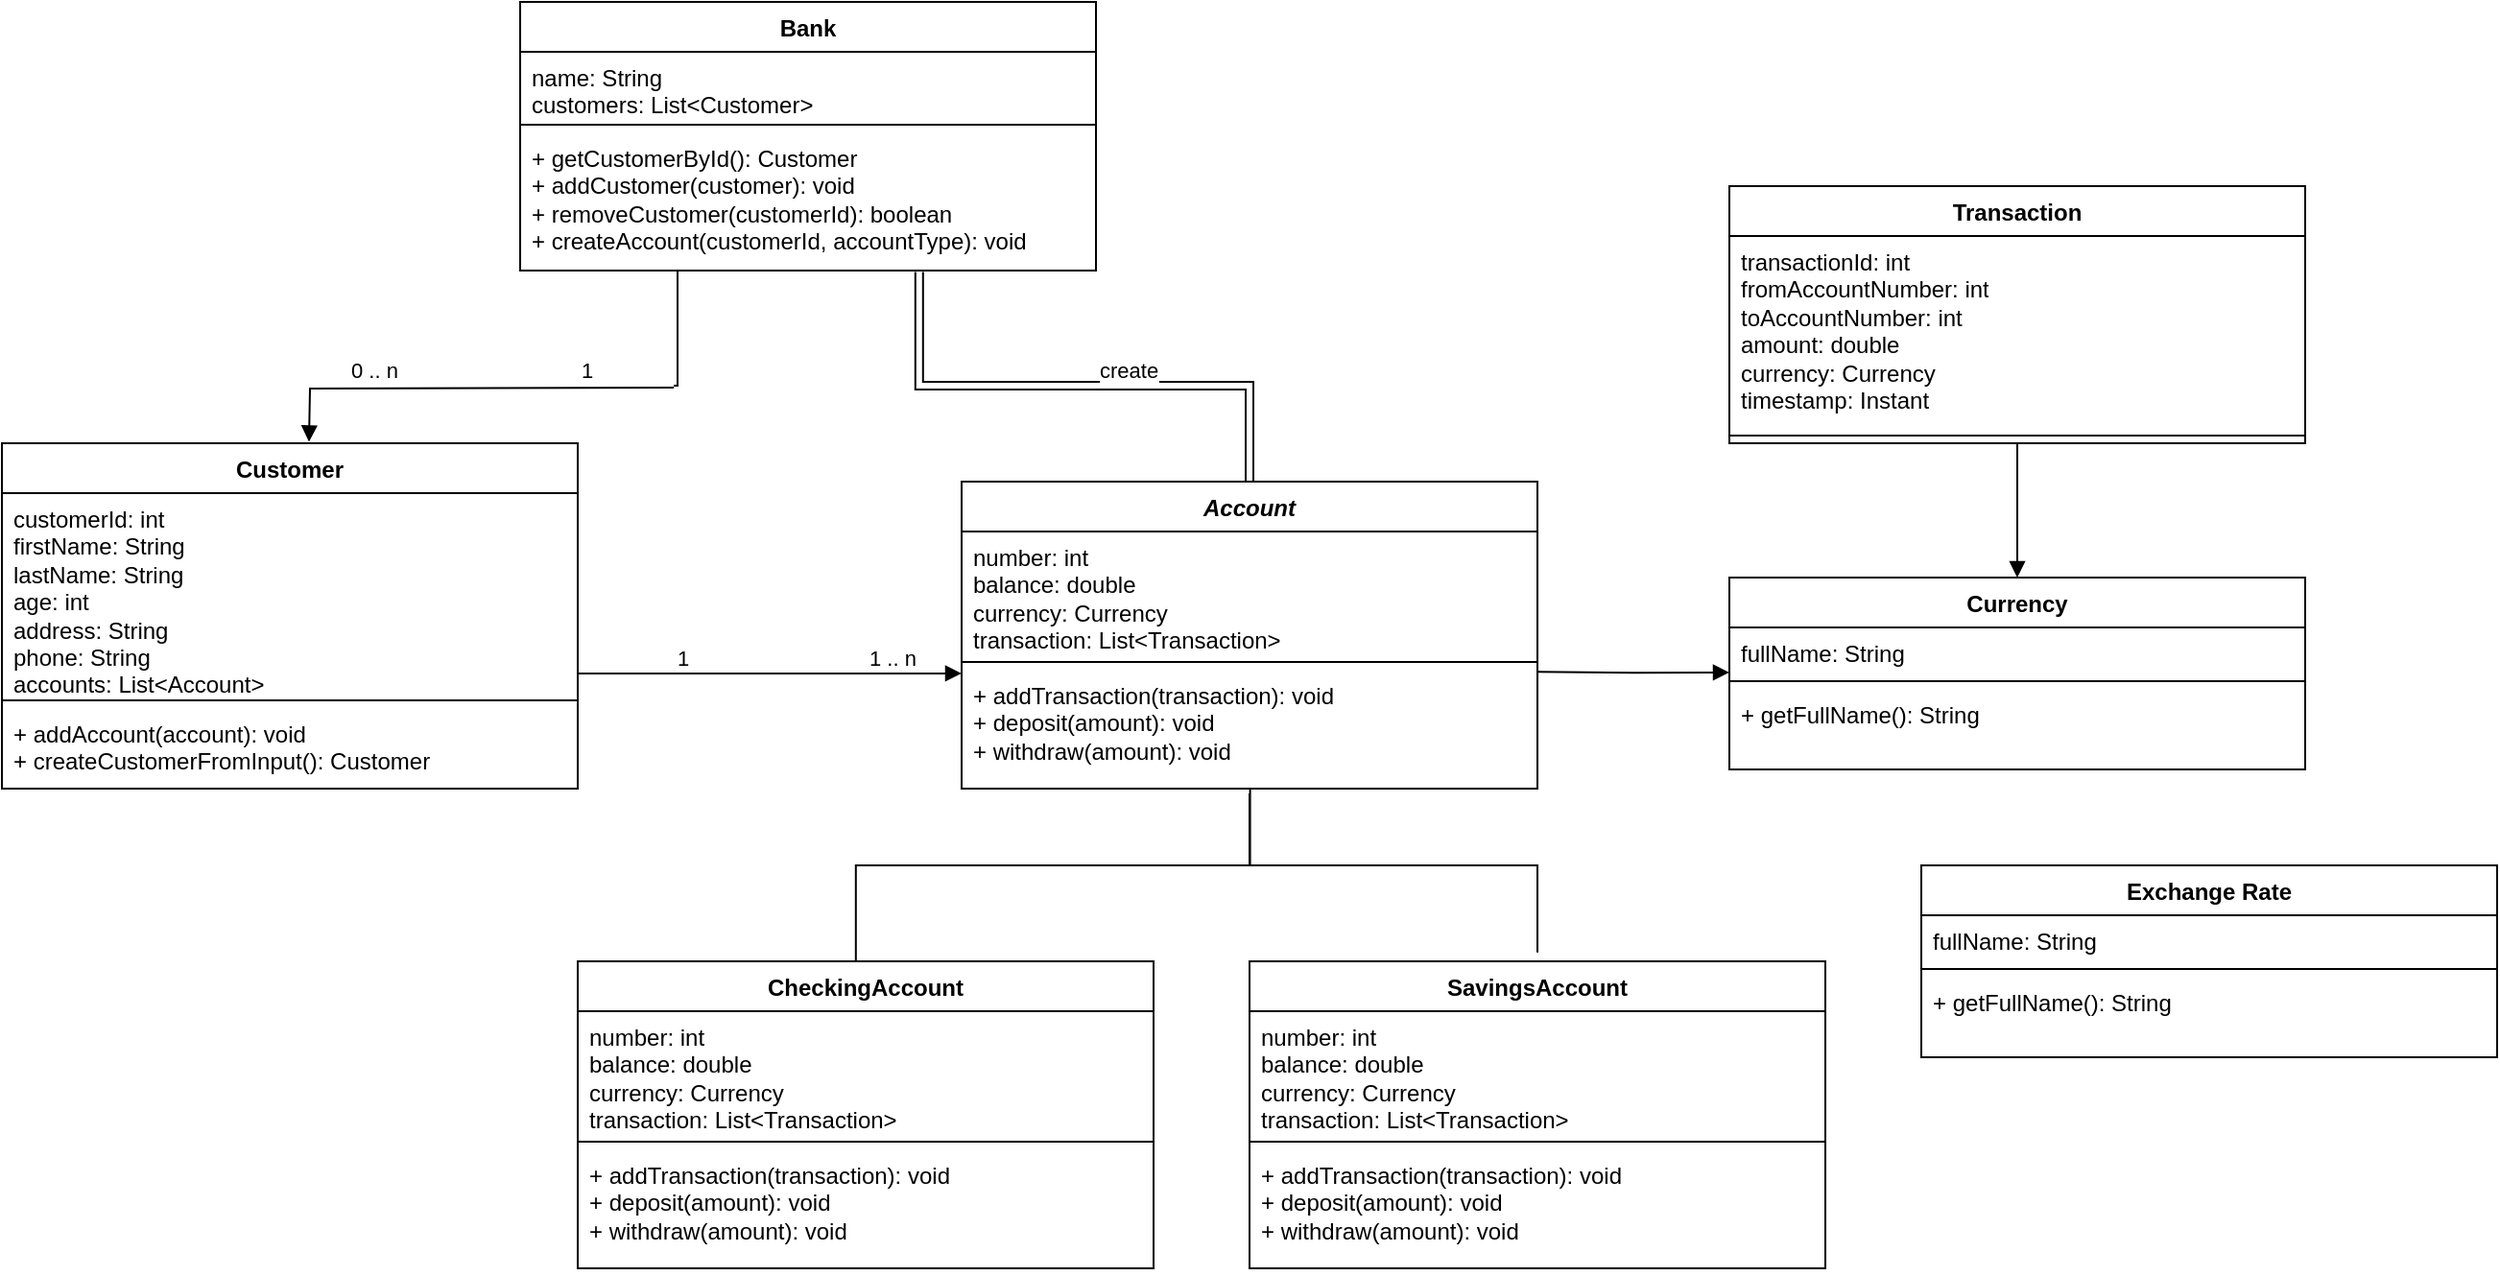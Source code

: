 <mxfile version="21.7.5" type="device">
  <diagram name="Page-1" id="c_7bYzpcDiTVBP_YZ2Dy">
    <mxGraphModel dx="1434" dy="788" grid="1" gridSize="50" guides="1" tooltips="1" connect="1" arrows="1" fold="1" page="1" pageScale="1" pageWidth="1200" pageHeight="1920" background="#FFFFFF" math="0" shadow="0">
      <root>
        <mxCell id="0" />
        <mxCell id="1" parent="0" />
        <mxCell id="U2halT7WsD8vEZK7Lfxs-25" style="edgeStyle=orthogonalEdgeStyle;rounded=0;orthogonalLoop=1;jettySize=auto;html=1;strokeColor=none;" edge="1" parent="1">
          <mxGeometry relative="1" as="geometry">
            <mxPoint x="520" y="250" as="targetPoint" />
            <mxPoint x="520" y="190" as="sourcePoint" />
            <Array as="points">
              <mxPoint x="520" y="200" />
              <mxPoint x="520" y="200" />
            </Array>
          </mxGeometry>
        </mxCell>
        <object label="Bank" customers="List&lt;Customer&gt;" id="U2halT7WsD8vEZK7Lfxs-1">
          <mxCell style="swimlane;fontStyle=1;align=center;verticalAlign=top;childLayout=stackLayout;horizontal=1;startSize=26;horizontalStack=0;resizeParent=1;resizeParentMax=0;resizeLast=0;collapsible=1;marginBottom=0;whiteSpace=wrap;html=1;" vertex="1" parent="1">
            <mxGeometry x="370" y="50" width="300" height="140" as="geometry" />
          </mxCell>
        </object>
        <mxCell id="U2halT7WsD8vEZK7Lfxs-2" value="name: String&lt;br&gt;customers: List&amp;lt;Customer&amp;gt;&lt;br&gt;" style="text;strokeColor=none;fillColor=none;align=left;verticalAlign=top;spacingLeft=4;spacingRight=4;overflow=hidden;rotatable=0;points=[[0,0.5],[1,0.5]];portConstraint=eastwest;whiteSpace=wrap;html=1;" vertex="1" parent="U2halT7WsD8vEZK7Lfxs-1">
          <mxGeometry y="26" width="300" height="34" as="geometry" />
        </mxCell>
        <mxCell id="U2halT7WsD8vEZK7Lfxs-3" value="" style="line;strokeWidth=1;fillColor=none;align=left;verticalAlign=middle;spacingTop=-1;spacingLeft=3;spacingRight=3;rotatable=0;labelPosition=right;points=[];portConstraint=eastwest;strokeColor=inherit;" vertex="1" parent="U2halT7WsD8vEZK7Lfxs-1">
          <mxGeometry y="60" width="300" height="8" as="geometry" />
        </mxCell>
        <mxCell id="U2halT7WsD8vEZK7Lfxs-4" value="+ getCustomerById(): Customer&lt;br&gt;+ addCustomer(customer): void&lt;br&gt;+ removeCustomer(customerId): boolean&lt;br&gt;+ createAccount(customerId, accountType): void" style="text;strokeColor=none;fillColor=none;align=left;verticalAlign=top;spacingLeft=4;spacingRight=4;overflow=hidden;rotatable=0;points=[[0,0.5],[1,0.5]];portConstraint=eastwest;whiteSpace=wrap;html=1;" vertex="1" parent="U2halT7WsD8vEZK7Lfxs-1">
          <mxGeometry y="68" width="300" height="72" as="geometry" />
        </mxCell>
        <object label="Customer" customers="List&lt;Customer&gt;" id="U2halT7WsD8vEZK7Lfxs-18">
          <mxCell style="swimlane;fontStyle=1;align=center;verticalAlign=top;childLayout=stackLayout;horizontal=1;startSize=26;horizontalStack=0;resizeParent=1;resizeParentMax=0;resizeLast=0;collapsible=1;marginBottom=0;whiteSpace=wrap;html=1;" vertex="1" parent="1">
            <mxGeometry x="100" y="280" width="300" height="180" as="geometry" />
          </mxCell>
        </object>
        <mxCell id="U2halT7WsD8vEZK7Lfxs-19" value="customerId: int&lt;br&gt;firstName: String&lt;br&gt;lastName: String&lt;br&gt;age: int&lt;br&gt;address: String&lt;br&gt;phone: String&lt;br&gt;accounts: List&amp;lt;Account&amp;gt;" style="text;strokeColor=none;fillColor=none;align=left;verticalAlign=top;spacingLeft=4;spacingRight=4;overflow=hidden;rotatable=0;points=[[0,0.5],[1,0.5]];portConstraint=eastwest;whiteSpace=wrap;html=1;" vertex="1" parent="U2halT7WsD8vEZK7Lfxs-18">
          <mxGeometry y="26" width="300" height="104" as="geometry" />
        </mxCell>
        <mxCell id="U2halT7WsD8vEZK7Lfxs-20" value="" style="line;strokeWidth=1;fillColor=none;align=left;verticalAlign=middle;spacingTop=-1;spacingLeft=3;spacingRight=3;rotatable=0;labelPosition=right;points=[];portConstraint=eastwest;strokeColor=inherit;" vertex="1" parent="U2halT7WsD8vEZK7Lfxs-18">
          <mxGeometry y="130" width="300" height="8" as="geometry" />
        </mxCell>
        <mxCell id="U2halT7WsD8vEZK7Lfxs-21" value="+&amp;nbsp;addAccount(account): void&lt;br data-darkreader-inline-border=&quot;&quot; style=&quot;border-color: var(--darkreader-border--border-color); --darkreader-inline-border: var(--darkreader-border--darkreader-border--border-color);&quot;&gt;+&amp;nbsp;createCustomerFromInput(): Customer" style="text;strokeColor=none;fillColor=none;align=left;verticalAlign=top;spacingLeft=4;spacingRight=4;overflow=hidden;rotatable=0;points=[[0,0.5],[1,0.5]];portConstraint=eastwest;whiteSpace=wrap;html=1;" vertex="1" parent="U2halT7WsD8vEZK7Lfxs-18">
          <mxGeometry y="138" width="300" height="42" as="geometry" />
        </mxCell>
        <mxCell id="U2halT7WsD8vEZK7Lfxs-22" value="" style="endArrow=block;endFill=1;html=1;edgeStyle=orthogonalEdgeStyle;align=left;verticalAlign=top;rounded=0;entryX=0.489;entryY=0.001;entryDx=0;entryDy=0;entryPerimeter=0;" edge="1" parent="1">
          <mxGeometry x="-1" y="27" relative="1" as="geometry">
            <mxPoint x="450" y="251" as="sourcePoint" />
            <mxPoint x="260.0" y="279.23" as="targetPoint" />
            <mxPoint x="18" y="-7" as="offset" />
          </mxGeometry>
        </mxCell>
        <mxCell id="U2halT7WsD8vEZK7Lfxs-23" value="1" style="edgeLabel;resizable=0;html=1;align=left;verticalAlign=bottom;" connectable="0" vertex="1" parent="U2halT7WsD8vEZK7Lfxs-22">
          <mxGeometry x="-1" relative="1" as="geometry">
            <mxPoint y="149" as="offset" />
          </mxGeometry>
        </mxCell>
        <mxCell id="U2halT7WsD8vEZK7Lfxs-27" value="" style="endArrow=none;html=1;edgeStyle=orthogonalEdgeStyle;rounded=0;entryX=0.5;entryY=1.002;entryDx=0;entryDy=0;entryPerimeter=0;" edge="1" parent="1">
          <mxGeometry relative="1" as="geometry">
            <mxPoint x="450" y="249.97" as="sourcePoint" />
            <mxPoint x="452.0" y="190.114" as="targetPoint" />
            <Array as="points">
              <mxPoint x="452" y="249.97" />
            </Array>
          </mxGeometry>
        </mxCell>
        <mxCell id="U2halT7WsD8vEZK7Lfxs-30" value="0 .. n" style="edgeLabel;resizable=0;html=1;align=left;verticalAlign=bottom;" connectable="0" vertex="1" parent="1">
          <mxGeometry x="280" y="250" as="geometry" />
        </mxCell>
        <object label="&lt;i style=&quot;&quot;&gt;Account&lt;/i&gt;" customers="List&lt;Customer&gt;" id="U2halT7WsD8vEZK7Lfxs-31">
          <mxCell style="swimlane;fontStyle=1;align=center;verticalAlign=top;childLayout=stackLayout;horizontal=1;startSize=26;horizontalStack=0;resizeParent=1;resizeParentMax=0;resizeLast=0;collapsible=1;marginBottom=0;whiteSpace=wrap;html=1;" vertex="1" parent="1">
            <mxGeometry x="600" y="300" width="300" height="160" as="geometry" />
          </mxCell>
        </object>
        <mxCell id="U2halT7WsD8vEZK7Lfxs-32" value="number: int&lt;br&gt;balance: double&lt;br&gt;currency: Currency&lt;br&gt;transaction: List&amp;lt;Transaction&amp;gt;" style="text;strokeColor=none;fillColor=none;align=left;verticalAlign=top;spacingLeft=4;spacingRight=4;overflow=hidden;rotatable=0;points=[[0,0.5],[1,0.5]];portConstraint=eastwest;whiteSpace=wrap;html=1;" vertex="1" parent="U2halT7WsD8vEZK7Lfxs-31">
          <mxGeometry y="26" width="300" height="64" as="geometry" />
        </mxCell>
        <mxCell id="U2halT7WsD8vEZK7Lfxs-33" value="" style="line;strokeWidth=1;fillColor=none;align=left;verticalAlign=middle;spacingTop=-1;spacingLeft=3;spacingRight=3;rotatable=0;labelPosition=right;points=[];portConstraint=eastwest;strokeColor=inherit;" vertex="1" parent="U2halT7WsD8vEZK7Lfxs-31">
          <mxGeometry y="90" width="300" height="8" as="geometry" />
        </mxCell>
        <mxCell id="U2halT7WsD8vEZK7Lfxs-34" value="+&amp;nbsp;addTransaction(transaction): void&lt;br&gt;+ deposit(amount): void&lt;br&gt;+ withdraw(amount): void" style="text;strokeColor=none;fillColor=none;align=left;verticalAlign=top;spacingLeft=4;spacingRight=4;overflow=hidden;rotatable=0;points=[[0,0.5],[1,0.5]];portConstraint=eastwest;whiteSpace=wrap;html=1;" vertex="1" parent="U2halT7WsD8vEZK7Lfxs-31">
          <mxGeometry y="98" width="300" height="62" as="geometry" />
        </mxCell>
        <mxCell id="U2halT7WsD8vEZK7Lfxs-40" value="" style="endArrow=none;html=1;edgeStyle=orthogonalEdgeStyle;rounded=0;exitX=0.693;exitY=1.011;exitDx=0;exitDy=0;exitPerimeter=0;entryX=0.5;entryY=0;entryDx=0;entryDy=0;shape=link;" edge="1" parent="1" source="U2halT7WsD8vEZK7Lfxs-4" target="U2halT7WsD8vEZK7Lfxs-31">
          <mxGeometry relative="1" as="geometry">
            <mxPoint x="800" y="100" as="sourcePoint" />
            <mxPoint x="700" y="300" as="targetPoint" />
            <Array as="points">
              <mxPoint x="578" y="250" />
              <mxPoint x="750" y="250" />
            </Array>
          </mxGeometry>
        </mxCell>
        <mxCell id="U2halT7WsD8vEZK7Lfxs-43" value="create" style="edgeLabel;resizable=0;html=1;align=left;verticalAlign=bottom;" connectable="0" vertex="1" parent="1">
          <mxGeometry x="670.0" y="250" as="geometry" />
        </mxCell>
        <mxCell id="U2halT7WsD8vEZK7Lfxs-44" value="" style="endArrow=block;endFill=1;html=1;edgeStyle=orthogonalEdgeStyle;align=left;verticalAlign=top;rounded=0;entryX=0;entryY=0.032;entryDx=0;entryDy=0;entryPerimeter=0;exitX=1;exitY=0.904;exitDx=0;exitDy=0;exitPerimeter=0;" edge="1" parent="1" source="U2halT7WsD8vEZK7Lfxs-19" target="U2halT7WsD8vEZK7Lfxs-34">
          <mxGeometry x="-1" y="27" relative="1" as="geometry">
            <mxPoint x="570" y="550" as="sourcePoint" />
            <mxPoint x="300" y="550" as="targetPoint" />
            <mxPoint x="18" y="-7" as="offset" />
          </mxGeometry>
        </mxCell>
        <mxCell id="U2halT7WsD8vEZK7Lfxs-45" value="1" style="edgeLabel;resizable=0;html=1;align=left;verticalAlign=bottom;" connectable="0" vertex="1" parent="U2halT7WsD8vEZK7Lfxs-44">
          <mxGeometry x="-1" relative="1" as="geometry">
            <mxPoint y="-150" as="offset" />
          </mxGeometry>
        </mxCell>
        <mxCell id="U2halT7WsD8vEZK7Lfxs-46" value="1 .. n" style="edgeLabel;resizable=0;html=1;align=left;verticalAlign=bottom;" connectable="0" vertex="1" parent="1">
          <mxGeometry x="550" y="400" as="geometry" />
        </mxCell>
        <object label="CheckingAccount" customers="List&lt;Customer&gt;" id="U2halT7WsD8vEZK7Lfxs-47">
          <mxCell style="swimlane;fontStyle=1;align=center;verticalAlign=top;childLayout=stackLayout;horizontal=1;startSize=26;horizontalStack=0;resizeParent=1;resizeParentMax=0;resizeLast=0;collapsible=1;marginBottom=0;whiteSpace=wrap;html=1;" vertex="1" parent="1">
            <mxGeometry x="400" y="550" width="300" height="160" as="geometry" />
          </mxCell>
        </object>
        <mxCell id="U2halT7WsD8vEZK7Lfxs-48" value="number: int&lt;br&gt;balance: double&lt;br&gt;currency: Currency&lt;br&gt;transaction: List&amp;lt;Transaction&amp;gt;" style="text;strokeColor=none;fillColor=none;align=left;verticalAlign=top;spacingLeft=4;spacingRight=4;overflow=hidden;rotatable=0;points=[[0,0.5],[1,0.5]];portConstraint=eastwest;whiteSpace=wrap;html=1;" vertex="1" parent="U2halT7WsD8vEZK7Lfxs-47">
          <mxGeometry y="26" width="300" height="64" as="geometry" />
        </mxCell>
        <mxCell id="U2halT7WsD8vEZK7Lfxs-49" value="" style="line;strokeWidth=1;fillColor=none;align=left;verticalAlign=middle;spacingTop=-1;spacingLeft=3;spacingRight=3;rotatable=0;labelPosition=right;points=[];portConstraint=eastwest;strokeColor=inherit;" vertex="1" parent="U2halT7WsD8vEZK7Lfxs-47">
          <mxGeometry y="90" width="300" height="8" as="geometry" />
        </mxCell>
        <mxCell id="U2halT7WsD8vEZK7Lfxs-50" value="+&amp;nbsp;addTransaction(transaction): void&lt;br&gt;+ deposit(amount): void&lt;br&gt;+ withdraw(amount): void" style="text;strokeColor=none;fillColor=none;align=left;verticalAlign=top;spacingLeft=4;spacingRight=4;overflow=hidden;rotatable=0;points=[[0,0.5],[1,0.5]];portConstraint=eastwest;whiteSpace=wrap;html=1;" vertex="1" parent="U2halT7WsD8vEZK7Lfxs-47">
          <mxGeometry y="98" width="300" height="62" as="geometry" />
        </mxCell>
        <object label="SavingsAccount" customers="List&lt;Customer&gt;" id="U2halT7WsD8vEZK7Lfxs-51">
          <mxCell style="swimlane;fontStyle=1;align=center;verticalAlign=top;childLayout=stackLayout;horizontal=1;startSize=26;horizontalStack=0;resizeParent=1;resizeParentMax=0;resizeLast=0;collapsible=1;marginBottom=0;whiteSpace=wrap;html=1;" vertex="1" parent="1">
            <mxGeometry x="750" y="550" width="300" height="160" as="geometry" />
          </mxCell>
        </object>
        <mxCell id="U2halT7WsD8vEZK7Lfxs-52" value="number: int&lt;br&gt;balance: double&lt;br&gt;currency: Currency&lt;br&gt;transaction: List&amp;lt;Transaction&amp;gt;" style="text;strokeColor=none;fillColor=none;align=left;verticalAlign=top;spacingLeft=4;spacingRight=4;overflow=hidden;rotatable=0;points=[[0,0.5],[1,0.5]];portConstraint=eastwest;whiteSpace=wrap;html=1;" vertex="1" parent="U2halT7WsD8vEZK7Lfxs-51">
          <mxGeometry y="26" width="300" height="64" as="geometry" />
        </mxCell>
        <mxCell id="U2halT7WsD8vEZK7Lfxs-53" value="" style="line;strokeWidth=1;fillColor=none;align=left;verticalAlign=middle;spacingTop=-1;spacingLeft=3;spacingRight=3;rotatable=0;labelPosition=right;points=[];portConstraint=eastwest;strokeColor=inherit;" vertex="1" parent="U2halT7WsD8vEZK7Lfxs-51">
          <mxGeometry y="90" width="300" height="8" as="geometry" />
        </mxCell>
        <mxCell id="U2halT7WsD8vEZK7Lfxs-54" value="+&amp;nbsp;addTransaction(transaction): void&lt;br&gt;+ deposit(amount): void&lt;br&gt;+ withdraw(amount): void" style="text;strokeColor=none;fillColor=none;align=left;verticalAlign=top;spacingLeft=4;spacingRight=4;overflow=hidden;rotatable=0;points=[[0,0.5],[1,0.5]];portConstraint=eastwest;whiteSpace=wrap;html=1;" vertex="1" parent="U2halT7WsD8vEZK7Lfxs-51">
          <mxGeometry y="98" width="300" height="62" as="geometry" />
        </mxCell>
        <mxCell id="U2halT7WsD8vEZK7Lfxs-55" value="" style="endArrow=none;html=1;edgeStyle=orthogonalEdgeStyle;rounded=0;entryX=0.5;entryY=0;entryDx=0;entryDy=0;exitX=0.517;exitY=1.041;exitDx=0;exitDy=0;exitPerimeter=0;" edge="1" parent="1">
          <mxGeometry relative="1" as="geometry">
            <mxPoint x="750.0" y="462.542" as="sourcePoint" />
            <mxPoint x="544.9" y="550" as="targetPoint" />
            <Array as="points">
              <mxPoint x="750" y="500" />
              <mxPoint x="545" y="500" />
            </Array>
          </mxGeometry>
        </mxCell>
        <mxCell id="U2halT7WsD8vEZK7Lfxs-58" value="" style="endArrow=none;html=1;edgeStyle=orthogonalEdgeStyle;rounded=0;entryX=0.5;entryY=0;entryDx=0;entryDy=0;exitX=0.501;exitY=1.074;exitDx=0;exitDy=0;exitPerimeter=0;" edge="1" parent="1">
          <mxGeometry relative="1" as="geometry">
            <mxPoint x="750.3" y="459.998" as="sourcePoint" />
            <mxPoint x="900.0" y="545.41" as="targetPoint" />
            <Array as="points">
              <mxPoint x="750" y="500" />
              <mxPoint x="900" y="500" />
            </Array>
          </mxGeometry>
        </mxCell>
        <object label="Transaction" customers="List&lt;Customer&gt;" id="U2halT7WsD8vEZK7Lfxs-59">
          <mxCell style="swimlane;fontStyle=1;align=center;verticalAlign=top;childLayout=stackLayout;horizontal=1;startSize=26;horizontalStack=0;resizeParent=1;resizeParentMax=0;resizeLast=0;collapsible=1;marginBottom=0;whiteSpace=wrap;html=1;" vertex="1" parent="1">
            <mxGeometry x="1000" y="146" width="300" height="134" as="geometry" />
          </mxCell>
        </object>
        <mxCell id="U2halT7WsD8vEZK7Lfxs-60" value="transactionId: int&lt;br&gt;fromAccountNumber: int&lt;br&gt;toAccountNumber: int&lt;br&gt;amount: double&lt;br&gt;currency: Currency&lt;br&gt;timestamp: Instant" style="text;strokeColor=none;fillColor=none;align=left;verticalAlign=top;spacingLeft=4;spacingRight=4;overflow=hidden;rotatable=0;points=[[0,0.5],[1,0.5]];portConstraint=eastwest;whiteSpace=wrap;html=1;" vertex="1" parent="U2halT7WsD8vEZK7Lfxs-59">
          <mxGeometry y="26" width="300" height="100" as="geometry" />
        </mxCell>
        <mxCell id="U2halT7WsD8vEZK7Lfxs-61" value="" style="line;strokeWidth=1;fillColor=none;align=left;verticalAlign=middle;spacingTop=-1;spacingLeft=3;spacingRight=3;rotatable=0;labelPosition=right;points=[];portConstraint=eastwest;strokeColor=inherit;" vertex="1" parent="U2halT7WsD8vEZK7Lfxs-59">
          <mxGeometry y="126" width="300" height="8" as="geometry" />
        </mxCell>
        <object label="Currency" customers="List&lt;Customer&gt;" id="U2halT7WsD8vEZK7Lfxs-67">
          <mxCell style="swimlane;fontStyle=1;align=center;verticalAlign=top;childLayout=stackLayout;horizontal=1;startSize=26;horizontalStack=0;resizeParent=1;resizeParentMax=0;resizeLast=0;collapsible=1;marginBottom=0;whiteSpace=wrap;html=1;" vertex="1" parent="1">
            <mxGeometry x="1000" y="350" width="300" height="100" as="geometry" />
          </mxCell>
        </object>
        <mxCell id="U2halT7WsD8vEZK7Lfxs-68" value="fullName: String" style="text;strokeColor=none;fillColor=none;align=left;verticalAlign=top;spacingLeft=4;spacingRight=4;overflow=hidden;rotatable=0;points=[[0,0.5],[1,0.5]];portConstraint=eastwest;whiteSpace=wrap;html=1;" vertex="1" parent="U2halT7WsD8vEZK7Lfxs-67">
          <mxGeometry y="26" width="300" height="24" as="geometry" />
        </mxCell>
        <mxCell id="U2halT7WsD8vEZK7Lfxs-69" value="" style="line;strokeWidth=1;fillColor=none;align=left;verticalAlign=middle;spacingTop=-1;spacingLeft=3;spacingRight=3;rotatable=0;labelPosition=right;points=[];portConstraint=eastwest;strokeColor=inherit;" vertex="1" parent="U2halT7WsD8vEZK7Lfxs-67">
          <mxGeometry y="50" width="300" height="8" as="geometry" />
        </mxCell>
        <mxCell id="U2halT7WsD8vEZK7Lfxs-70" value="+ getFullName(): String" style="text;strokeColor=none;fillColor=none;align=left;verticalAlign=top;spacingLeft=4;spacingRight=4;overflow=hidden;rotatable=0;points=[[0,0.5],[1,0.5]];portConstraint=eastwest;whiteSpace=wrap;html=1;" vertex="1" parent="U2halT7WsD8vEZK7Lfxs-67">
          <mxGeometry y="58" width="300" height="42" as="geometry" />
        </mxCell>
        <mxCell id="U2halT7WsD8vEZK7Lfxs-73" value="" style="endArrow=block;endFill=1;html=1;edgeStyle=orthogonalEdgeStyle;align=left;verticalAlign=top;rounded=0;entryX=0;entryY=0.5;entryDx=0;entryDy=0;exitX=1;exitY=0.904;exitDx=0;exitDy=0;exitPerimeter=0;" edge="1" parent="1">
          <mxGeometry x="-1" y="27" relative="1" as="geometry">
            <mxPoint x="900" y="399.11" as="sourcePoint" />
            <mxPoint x="1000" y="399.45" as="targetPoint" />
            <mxPoint x="18" y="-7" as="offset" />
          </mxGeometry>
        </mxCell>
        <mxCell id="U2halT7WsD8vEZK7Lfxs-71" value="" style="endArrow=block;endFill=1;html=1;edgeStyle=orthogonalEdgeStyle;align=left;verticalAlign=top;rounded=0;entryX=0.5;entryY=0;entryDx=0;entryDy=0;exitX=0.5;exitY=1;exitDx=0;exitDy=0;" edge="1" parent="1" source="U2halT7WsD8vEZK7Lfxs-59" target="U2halT7WsD8vEZK7Lfxs-67">
          <mxGeometry x="-1" y="27" relative="1" as="geometry">
            <mxPoint x="900" y="221.66" as="sourcePoint" />
            <mxPoint x="1100" y="221.66" as="targetPoint" />
            <mxPoint x="18" y="-7" as="offset" />
          </mxGeometry>
        </mxCell>
        <object label="Exchange Rate" customers="List&lt;Customer&gt;" id="U2halT7WsD8vEZK7Lfxs-74">
          <mxCell style="swimlane;fontStyle=1;align=center;verticalAlign=top;childLayout=stackLayout;horizontal=1;startSize=26;horizontalStack=0;resizeParent=1;resizeParentMax=0;resizeLast=0;collapsible=1;marginBottom=0;whiteSpace=wrap;html=1;" vertex="1" parent="1">
            <mxGeometry x="1100" y="500" width="300" height="100" as="geometry" />
          </mxCell>
        </object>
        <mxCell id="U2halT7WsD8vEZK7Lfxs-75" value="fullName: String" style="text;strokeColor=none;fillColor=none;align=left;verticalAlign=top;spacingLeft=4;spacingRight=4;overflow=hidden;rotatable=0;points=[[0,0.5],[1,0.5]];portConstraint=eastwest;whiteSpace=wrap;html=1;" vertex="1" parent="U2halT7WsD8vEZK7Lfxs-74">
          <mxGeometry y="26" width="300" height="24" as="geometry" />
        </mxCell>
        <mxCell id="U2halT7WsD8vEZK7Lfxs-76" value="" style="line;strokeWidth=1;fillColor=none;align=left;verticalAlign=middle;spacingTop=-1;spacingLeft=3;spacingRight=3;rotatable=0;labelPosition=right;points=[];portConstraint=eastwest;strokeColor=inherit;" vertex="1" parent="U2halT7WsD8vEZK7Lfxs-74">
          <mxGeometry y="50" width="300" height="8" as="geometry" />
        </mxCell>
        <mxCell id="U2halT7WsD8vEZK7Lfxs-77" value="+ getFullName(): String" style="text;strokeColor=none;fillColor=none;align=left;verticalAlign=top;spacingLeft=4;spacingRight=4;overflow=hidden;rotatable=0;points=[[0,0.5],[1,0.5]];portConstraint=eastwest;whiteSpace=wrap;html=1;" vertex="1" parent="U2halT7WsD8vEZK7Lfxs-74">
          <mxGeometry y="58" width="300" height="42" as="geometry" />
        </mxCell>
      </root>
    </mxGraphModel>
  </diagram>
</mxfile>
